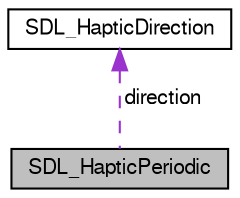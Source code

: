 digraph "SDL_HapticPeriodic"
{
  edge [fontname="FreeSans",fontsize="10",labelfontname="FreeSans",labelfontsize="10"];
  node [fontname="FreeSans",fontsize="10",shape=record];
  Node1 [label="SDL_HapticPeriodic",height=0.2,width=0.4,color="black", fillcolor="grey75", style="filled" fontcolor="black"];
  Node2 -> Node1 [dir="back",color="darkorchid3",fontsize="10",style="dashed",label=" direction" ,fontname="FreeSans"];
  Node2 [label="SDL_HapticDirection",height=0.2,width=0.4,color="black", fillcolor="white", style="filled",URL="$dc/dc3/struct_s_d_l___haptic_direction.html",tooltip="Structure that represents a haptic direction. "];
}
